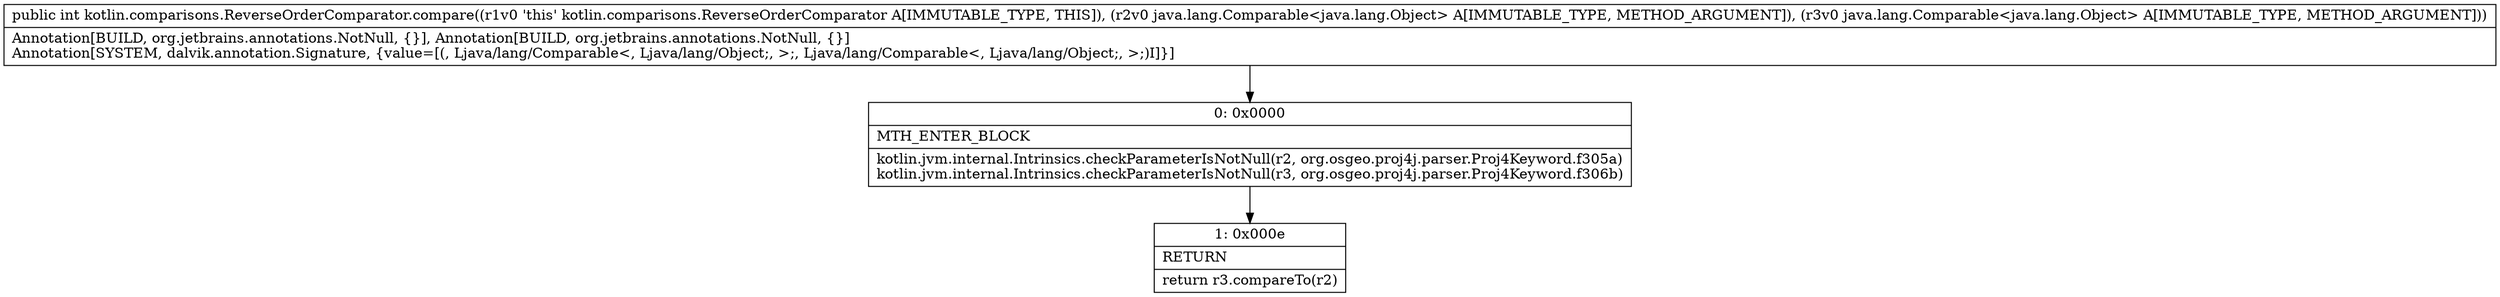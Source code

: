 digraph "CFG forkotlin.comparisons.ReverseOrderComparator.compare(Ljava\/lang\/Comparable;Ljava\/lang\/Comparable;)I" {
Node_0 [shape=record,label="{0\:\ 0x0000|MTH_ENTER_BLOCK\l|kotlin.jvm.internal.Intrinsics.checkParameterIsNotNull(r2, org.osgeo.proj4j.parser.Proj4Keyword.f305a)\lkotlin.jvm.internal.Intrinsics.checkParameterIsNotNull(r3, org.osgeo.proj4j.parser.Proj4Keyword.f306b)\l}"];
Node_1 [shape=record,label="{1\:\ 0x000e|RETURN\l|return r3.compareTo(r2)\l}"];
MethodNode[shape=record,label="{public int kotlin.comparisons.ReverseOrderComparator.compare((r1v0 'this' kotlin.comparisons.ReverseOrderComparator A[IMMUTABLE_TYPE, THIS]), (r2v0 java.lang.Comparable\<java.lang.Object\> A[IMMUTABLE_TYPE, METHOD_ARGUMENT]), (r3v0 java.lang.Comparable\<java.lang.Object\> A[IMMUTABLE_TYPE, METHOD_ARGUMENT]))  | Annotation[BUILD, org.jetbrains.annotations.NotNull, \{\}], Annotation[BUILD, org.jetbrains.annotations.NotNull, \{\}]\lAnnotation[SYSTEM, dalvik.annotation.Signature, \{value=[(, Ljava\/lang\/Comparable\<, Ljava\/lang\/Object;, \>;, Ljava\/lang\/Comparable\<, Ljava\/lang\/Object;, \>;)I]\}]\l}"];
MethodNode -> Node_0;
Node_0 -> Node_1;
}

